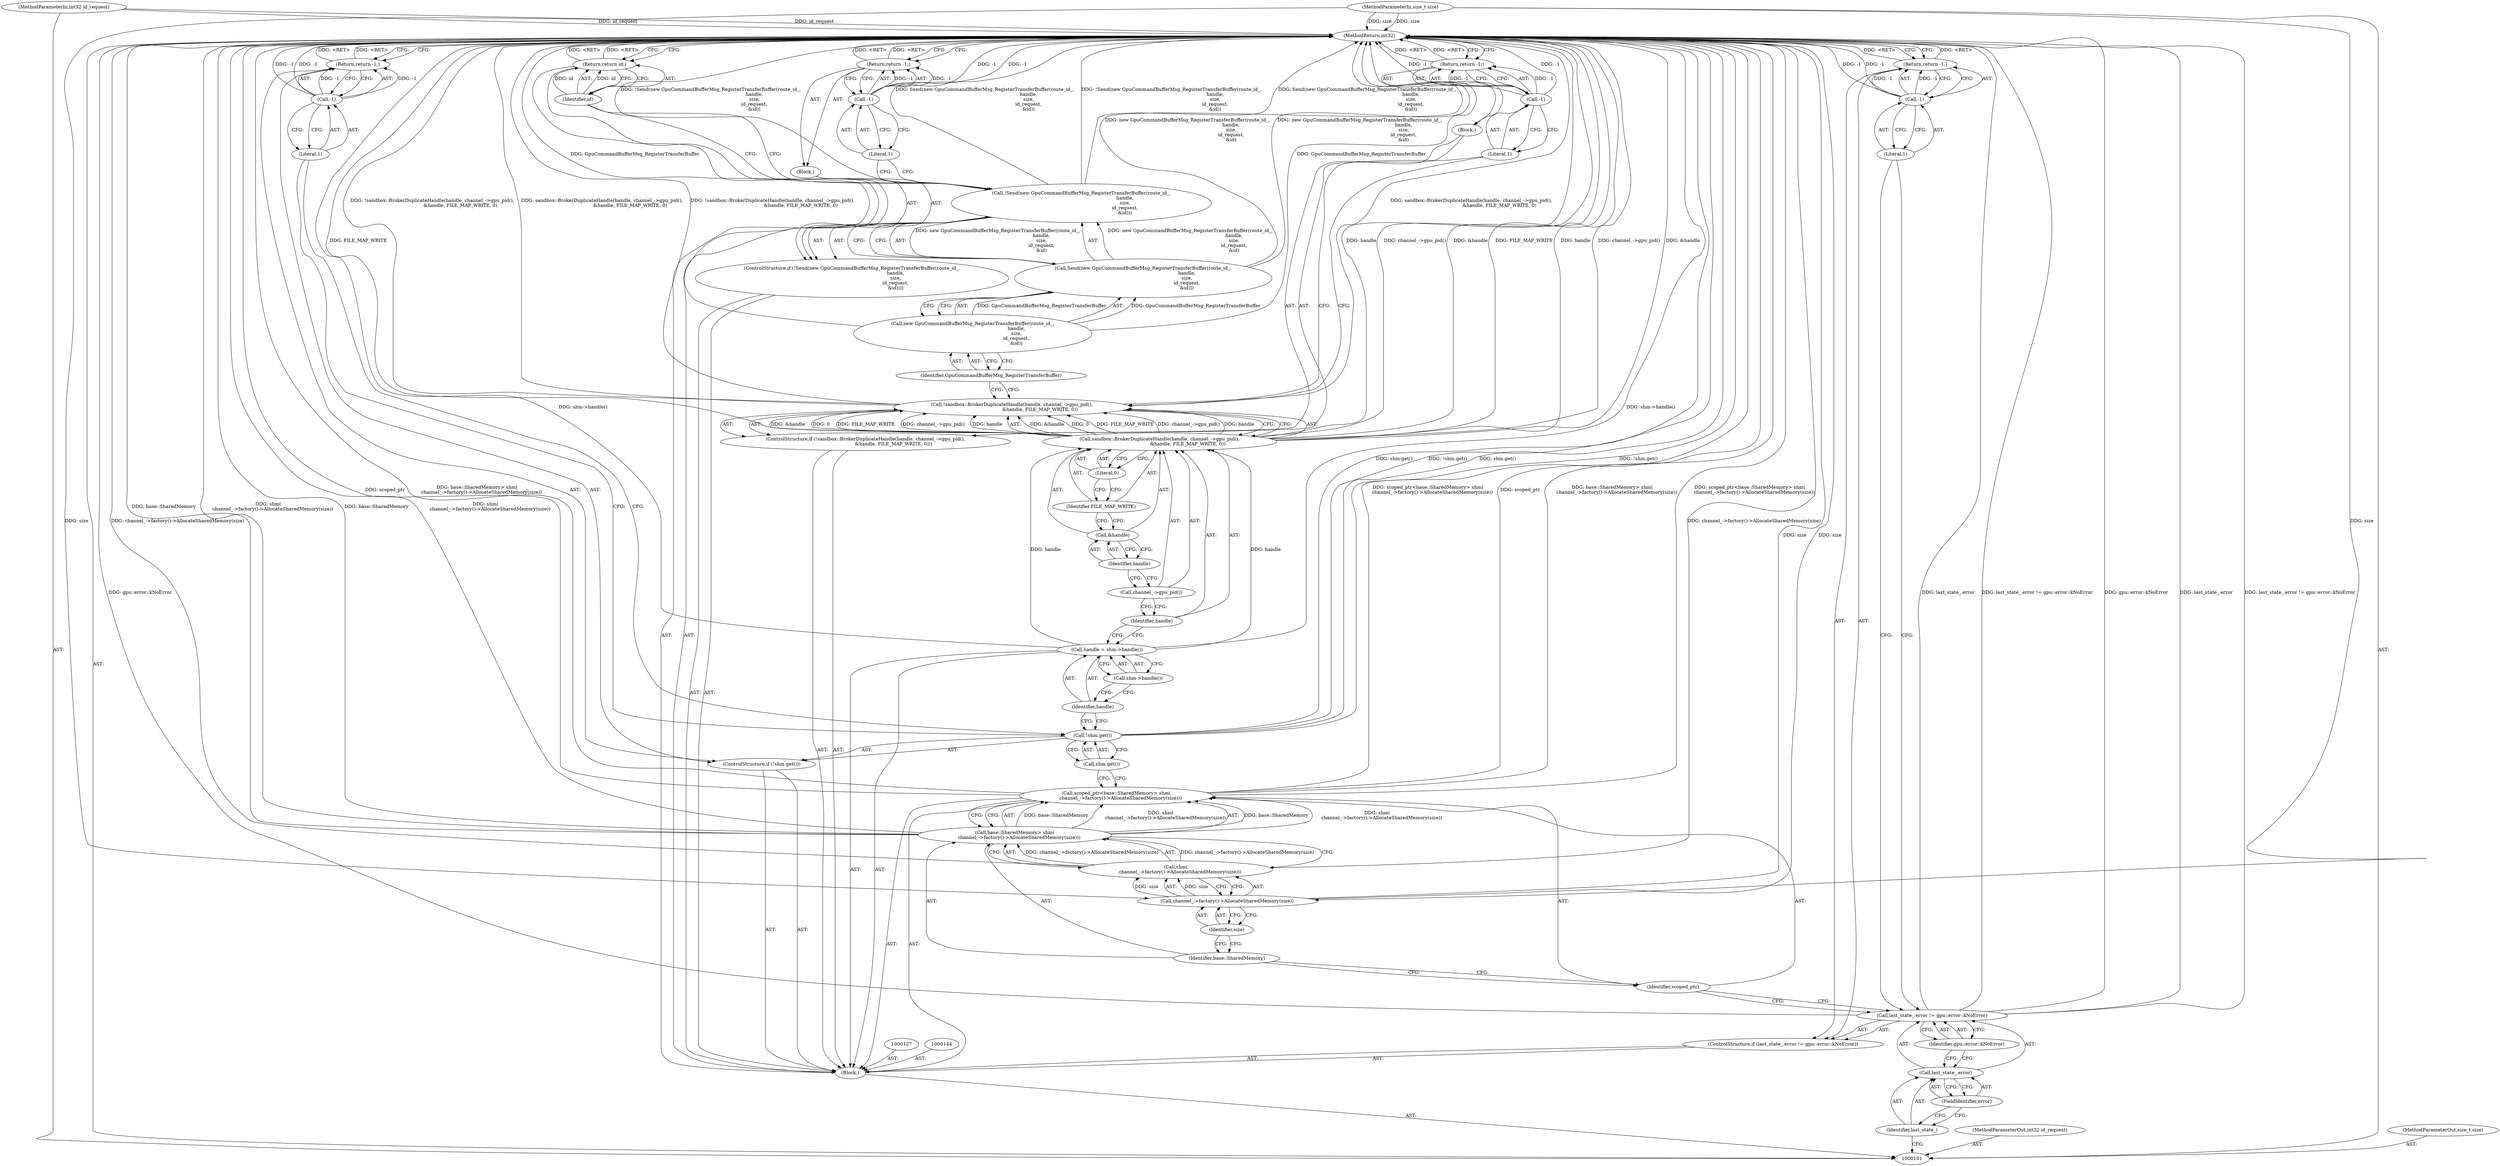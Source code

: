digraph "0_Chrome_cd0bd79d6ebdb72183e6f0833673464cc10b3600_9" {
"1000156" [label="(MethodReturn,int32)"];
"1000128" [label="(Call,handle = shm->handle())"];
"1000129" [label="(Identifier,handle)"];
"1000130" [label="(Call,shm->handle())"];
"1000131" [label="(ControlStructure,if (!sandbox::BrokerDuplicateHandle(handle, channel_->gpu_pid(),\n                                      &handle, FILE_MAP_WRITE, 0)))"];
"1000134" [label="(Identifier,handle)"];
"1000135" [label="(Call,channel_->gpu_pid())"];
"1000132" [label="(Call,!sandbox::BrokerDuplicateHandle(handle, channel_->gpu_pid(),\n                                      &handle, FILE_MAP_WRITE, 0))"];
"1000133" [label="(Call,sandbox::BrokerDuplicateHandle(handle, channel_->gpu_pid(),\n                                      &handle, FILE_MAP_WRITE, 0))"];
"1000136" [label="(Call,&handle)"];
"1000137" [label="(Identifier,handle)"];
"1000138" [label="(Identifier,FILE_MAP_WRITE)"];
"1000139" [label="(Literal,0)"];
"1000140" [label="(Block,)"];
"1000142" [label="(Call,-1)"];
"1000143" [label="(Literal,1)"];
"1000141" [label="(Return,return -1;)"];
"1000103" [label="(MethodParameterIn,int32 id_request)"];
"1000235" [label="(MethodParameterOut,int32 id_request)"];
"1000104" [label="(Block,)"];
"1000102" [label="(MethodParameterIn,size_t size)"];
"1000234" [label="(MethodParameterOut,size_t size)"];
"1000148" [label="(Call,new GpuCommandBufferMsg_RegisterTransferBuffer(route_id_,\n                                                           handle,\n                                                           size,\n                                                           id_request,\n                                                           &id))"];
"1000149" [label="(Identifier,GpuCommandBufferMsg_RegisterTransferBuffer)"];
"1000145" [label="(ControlStructure,if (!Send(new GpuCommandBufferMsg_RegisterTransferBuffer(route_id_,\n                                                           handle,\n                                                           size,\n                                                           id_request,\n                                                           &id))))"];
"1000146" [label="(Call,!Send(new GpuCommandBufferMsg_RegisterTransferBuffer(route_id_,\n                                                           handle,\n                                                           size,\n                                                           id_request,\n                                                           &id)))"];
"1000147" [label="(Call,Send(new GpuCommandBufferMsg_RegisterTransferBuffer(route_id_,\n                                                           handle,\n                                                           size,\n                                                           id_request,\n                                                           &id)))"];
"1000150" [label="(Block,)"];
"1000152" [label="(Call,-1)"];
"1000153" [label="(Literal,1)"];
"1000151" [label="(Return,return -1;)"];
"1000109" [label="(FieldIdentifier,error)"];
"1000105" [label="(ControlStructure,if (last_state_.error != gpu::error::kNoError))"];
"1000110" [label="(Identifier,gpu::error::kNoError)"];
"1000106" [label="(Call,last_state_.error != gpu::error::kNoError)"];
"1000107" [label="(Call,last_state_.error)"];
"1000108" [label="(Identifier,last_state_)"];
"1000154" [label="(Return,return id;)"];
"1000155" [label="(Identifier,id)"];
"1000112" [label="(Call,-1)"];
"1000113" [label="(Literal,1)"];
"1000111" [label="(Return,return -1;)"];
"1000116" [label="(Call,base::SharedMemory> shm(\n      channel_->factory()->AllocateSharedMemory(size)))"];
"1000117" [label="(Identifier,base::SharedMemory)"];
"1000114" [label="(Call,scoped_ptr<base::SharedMemory> shm(\n      channel_->factory()->AllocateSharedMemory(size)))"];
"1000115" [label="(Identifier,scoped_ptr)"];
"1000118" [label="(Call,shm(\n      channel_->factory()->AllocateSharedMemory(size)))"];
"1000120" [label="(Identifier,size)"];
"1000119" [label="(Call,channel_->factory()->AllocateSharedMemory(size))"];
"1000121" [label="(ControlStructure,if (!shm.get()))"];
"1000122" [label="(Call,!shm.get())"];
"1000123" [label="(Call,shm.get())"];
"1000125" [label="(Call,-1)"];
"1000126" [label="(Literal,1)"];
"1000124" [label="(Return,return -1;)"];
"1000156" -> "1000101"  [label="AST: "];
"1000156" -> "1000111"  [label="CFG: "];
"1000156" -> "1000124"  [label="CFG: "];
"1000156" -> "1000141"  [label="CFG: "];
"1000156" -> "1000151"  [label="CFG: "];
"1000156" -> "1000154"  [label="CFG: "];
"1000111" -> "1000156"  [label="DDG: <RET>"];
"1000124" -> "1000156"  [label="DDG: <RET>"];
"1000151" -> "1000156"  [label="DDG: <RET>"];
"1000141" -> "1000156"  [label="DDG: <RET>"];
"1000116" -> "1000156"  [label="DDG: base::SharedMemory"];
"1000116" -> "1000156"  [label="DDG: shm(\n      channel_->factory()->AllocateSharedMemory(size))"];
"1000128" -> "1000156"  [label="DDG: shm->handle()"];
"1000142" -> "1000156"  [label="DDG: -1"];
"1000125" -> "1000156"  [label="DDG: -1"];
"1000106" -> "1000156"  [label="DDG: last_state_.error"];
"1000106" -> "1000156"  [label="DDG: last_state_.error != gpu::error::kNoError"];
"1000106" -> "1000156"  [label="DDG: gpu::error::kNoError"];
"1000114" -> "1000156"  [label="DDG: scoped_ptr<base::SharedMemory> shm(\n      channel_->factory()->AllocateSharedMemory(size))"];
"1000114" -> "1000156"  [label="DDG: scoped_ptr"];
"1000114" -> "1000156"  [label="DDG: base::SharedMemory> shm(\n      channel_->factory()->AllocateSharedMemory(size))"];
"1000152" -> "1000156"  [label="DDG: -1"];
"1000118" -> "1000156"  [label="DDG: channel_->factory()->AllocateSharedMemory(size)"];
"1000146" -> "1000156"  [label="DDG: !Send(new GpuCommandBufferMsg_RegisterTransferBuffer(route_id_,\n                                                           handle,\n                                                           size,\n                                                           id_request,\n                                                           &id))"];
"1000146" -> "1000156"  [label="DDG: Send(new GpuCommandBufferMsg_RegisterTransferBuffer(route_id_,\n                                                           handle,\n                                                           size,\n                                                           id_request,\n                                                           &id))"];
"1000122" -> "1000156"  [label="DDG: shm.get()"];
"1000122" -> "1000156"  [label="DDG: !shm.get()"];
"1000132" -> "1000156"  [label="DDG: !sandbox::BrokerDuplicateHandle(handle, channel_->gpu_pid(),\n                                      &handle, FILE_MAP_WRITE, 0)"];
"1000132" -> "1000156"  [label="DDG: sandbox::BrokerDuplicateHandle(handle, channel_->gpu_pid(),\n                                      &handle, FILE_MAP_WRITE, 0)"];
"1000103" -> "1000156"  [label="DDG: id_request"];
"1000133" -> "1000156"  [label="DDG: handle"];
"1000133" -> "1000156"  [label="DDG: channel_->gpu_pid()"];
"1000133" -> "1000156"  [label="DDG: &handle"];
"1000133" -> "1000156"  [label="DDG: FILE_MAP_WRITE"];
"1000148" -> "1000156"  [label="DDG: GpuCommandBufferMsg_RegisterTransferBuffer"];
"1000147" -> "1000156"  [label="DDG: new GpuCommandBufferMsg_RegisterTransferBuffer(route_id_,\n                                                           handle,\n                                                           size,\n                                                           id_request,\n                                                           &id)"];
"1000102" -> "1000156"  [label="DDG: size"];
"1000112" -> "1000156"  [label="DDG: -1"];
"1000119" -> "1000156"  [label="DDG: size"];
"1000154" -> "1000156"  [label="DDG: <RET>"];
"1000128" -> "1000104"  [label="AST: "];
"1000128" -> "1000130"  [label="CFG: "];
"1000129" -> "1000128"  [label="AST: "];
"1000130" -> "1000128"  [label="AST: "];
"1000134" -> "1000128"  [label="CFG: "];
"1000128" -> "1000156"  [label="DDG: shm->handle()"];
"1000128" -> "1000133"  [label="DDG: handle"];
"1000129" -> "1000128"  [label="AST: "];
"1000129" -> "1000122"  [label="CFG: "];
"1000130" -> "1000129"  [label="CFG: "];
"1000130" -> "1000128"  [label="AST: "];
"1000130" -> "1000129"  [label="CFG: "];
"1000128" -> "1000130"  [label="CFG: "];
"1000131" -> "1000104"  [label="AST: "];
"1000132" -> "1000131"  [label="AST: "];
"1000140" -> "1000131"  [label="AST: "];
"1000134" -> "1000133"  [label="AST: "];
"1000134" -> "1000128"  [label="CFG: "];
"1000135" -> "1000134"  [label="CFG: "];
"1000135" -> "1000133"  [label="AST: "];
"1000135" -> "1000134"  [label="CFG: "];
"1000137" -> "1000135"  [label="CFG: "];
"1000132" -> "1000131"  [label="AST: "];
"1000132" -> "1000133"  [label="CFG: "];
"1000133" -> "1000132"  [label="AST: "];
"1000143" -> "1000132"  [label="CFG: "];
"1000149" -> "1000132"  [label="CFG: "];
"1000132" -> "1000156"  [label="DDG: !sandbox::BrokerDuplicateHandle(handle, channel_->gpu_pid(),\n                                      &handle, FILE_MAP_WRITE, 0)"];
"1000132" -> "1000156"  [label="DDG: sandbox::BrokerDuplicateHandle(handle, channel_->gpu_pid(),\n                                      &handle, FILE_MAP_WRITE, 0)"];
"1000133" -> "1000132"  [label="DDG: &handle"];
"1000133" -> "1000132"  [label="DDG: 0"];
"1000133" -> "1000132"  [label="DDG: FILE_MAP_WRITE"];
"1000133" -> "1000132"  [label="DDG: channel_->gpu_pid()"];
"1000133" -> "1000132"  [label="DDG: handle"];
"1000133" -> "1000132"  [label="AST: "];
"1000133" -> "1000139"  [label="CFG: "];
"1000134" -> "1000133"  [label="AST: "];
"1000135" -> "1000133"  [label="AST: "];
"1000136" -> "1000133"  [label="AST: "];
"1000138" -> "1000133"  [label="AST: "];
"1000139" -> "1000133"  [label="AST: "];
"1000132" -> "1000133"  [label="CFG: "];
"1000133" -> "1000156"  [label="DDG: handle"];
"1000133" -> "1000156"  [label="DDG: channel_->gpu_pid()"];
"1000133" -> "1000156"  [label="DDG: &handle"];
"1000133" -> "1000156"  [label="DDG: FILE_MAP_WRITE"];
"1000133" -> "1000132"  [label="DDG: &handle"];
"1000133" -> "1000132"  [label="DDG: 0"];
"1000133" -> "1000132"  [label="DDG: FILE_MAP_WRITE"];
"1000133" -> "1000132"  [label="DDG: channel_->gpu_pid()"];
"1000133" -> "1000132"  [label="DDG: handle"];
"1000128" -> "1000133"  [label="DDG: handle"];
"1000136" -> "1000133"  [label="AST: "];
"1000136" -> "1000137"  [label="CFG: "];
"1000137" -> "1000136"  [label="AST: "];
"1000138" -> "1000136"  [label="CFG: "];
"1000137" -> "1000136"  [label="AST: "];
"1000137" -> "1000135"  [label="CFG: "];
"1000136" -> "1000137"  [label="CFG: "];
"1000138" -> "1000133"  [label="AST: "];
"1000138" -> "1000136"  [label="CFG: "];
"1000139" -> "1000138"  [label="CFG: "];
"1000139" -> "1000133"  [label="AST: "];
"1000139" -> "1000138"  [label="CFG: "];
"1000133" -> "1000139"  [label="CFG: "];
"1000140" -> "1000131"  [label="AST: "];
"1000141" -> "1000140"  [label="AST: "];
"1000142" -> "1000141"  [label="AST: "];
"1000142" -> "1000143"  [label="CFG: "];
"1000143" -> "1000142"  [label="AST: "];
"1000141" -> "1000142"  [label="CFG: "];
"1000142" -> "1000156"  [label="DDG: -1"];
"1000142" -> "1000141"  [label="DDG: -1"];
"1000143" -> "1000142"  [label="AST: "];
"1000143" -> "1000132"  [label="CFG: "];
"1000142" -> "1000143"  [label="CFG: "];
"1000141" -> "1000140"  [label="AST: "];
"1000141" -> "1000142"  [label="CFG: "];
"1000142" -> "1000141"  [label="AST: "];
"1000156" -> "1000141"  [label="CFG: "];
"1000141" -> "1000156"  [label="DDG: <RET>"];
"1000142" -> "1000141"  [label="DDG: -1"];
"1000103" -> "1000101"  [label="AST: "];
"1000103" -> "1000156"  [label="DDG: id_request"];
"1000235" -> "1000101"  [label="AST: "];
"1000104" -> "1000101"  [label="AST: "];
"1000105" -> "1000104"  [label="AST: "];
"1000114" -> "1000104"  [label="AST: "];
"1000121" -> "1000104"  [label="AST: "];
"1000127" -> "1000104"  [label="AST: "];
"1000128" -> "1000104"  [label="AST: "];
"1000131" -> "1000104"  [label="AST: "];
"1000144" -> "1000104"  [label="AST: "];
"1000145" -> "1000104"  [label="AST: "];
"1000154" -> "1000104"  [label="AST: "];
"1000102" -> "1000101"  [label="AST: "];
"1000102" -> "1000156"  [label="DDG: size"];
"1000102" -> "1000119"  [label="DDG: size"];
"1000234" -> "1000101"  [label="AST: "];
"1000148" -> "1000147"  [label="AST: "];
"1000148" -> "1000149"  [label="CFG: "];
"1000149" -> "1000148"  [label="AST: "];
"1000147" -> "1000148"  [label="CFG: "];
"1000148" -> "1000156"  [label="DDG: GpuCommandBufferMsg_RegisterTransferBuffer"];
"1000148" -> "1000147"  [label="DDG: GpuCommandBufferMsg_RegisterTransferBuffer"];
"1000149" -> "1000148"  [label="AST: "];
"1000149" -> "1000132"  [label="CFG: "];
"1000148" -> "1000149"  [label="CFG: "];
"1000145" -> "1000104"  [label="AST: "];
"1000146" -> "1000145"  [label="AST: "];
"1000150" -> "1000145"  [label="AST: "];
"1000146" -> "1000145"  [label="AST: "];
"1000146" -> "1000147"  [label="CFG: "];
"1000147" -> "1000146"  [label="AST: "];
"1000153" -> "1000146"  [label="CFG: "];
"1000155" -> "1000146"  [label="CFG: "];
"1000146" -> "1000156"  [label="DDG: !Send(new GpuCommandBufferMsg_RegisterTransferBuffer(route_id_,\n                                                           handle,\n                                                           size,\n                                                           id_request,\n                                                           &id))"];
"1000146" -> "1000156"  [label="DDG: Send(new GpuCommandBufferMsg_RegisterTransferBuffer(route_id_,\n                                                           handle,\n                                                           size,\n                                                           id_request,\n                                                           &id))"];
"1000147" -> "1000146"  [label="DDG: new GpuCommandBufferMsg_RegisterTransferBuffer(route_id_,\n                                                           handle,\n                                                           size,\n                                                           id_request,\n                                                           &id)"];
"1000147" -> "1000146"  [label="AST: "];
"1000147" -> "1000148"  [label="CFG: "];
"1000148" -> "1000147"  [label="AST: "];
"1000146" -> "1000147"  [label="CFG: "];
"1000147" -> "1000156"  [label="DDG: new GpuCommandBufferMsg_RegisterTransferBuffer(route_id_,\n                                                           handle,\n                                                           size,\n                                                           id_request,\n                                                           &id)"];
"1000147" -> "1000146"  [label="DDG: new GpuCommandBufferMsg_RegisterTransferBuffer(route_id_,\n                                                           handle,\n                                                           size,\n                                                           id_request,\n                                                           &id)"];
"1000148" -> "1000147"  [label="DDG: GpuCommandBufferMsg_RegisterTransferBuffer"];
"1000150" -> "1000145"  [label="AST: "];
"1000151" -> "1000150"  [label="AST: "];
"1000152" -> "1000151"  [label="AST: "];
"1000152" -> "1000153"  [label="CFG: "];
"1000153" -> "1000152"  [label="AST: "];
"1000151" -> "1000152"  [label="CFG: "];
"1000152" -> "1000156"  [label="DDG: -1"];
"1000152" -> "1000151"  [label="DDG: -1"];
"1000153" -> "1000152"  [label="AST: "];
"1000153" -> "1000146"  [label="CFG: "];
"1000152" -> "1000153"  [label="CFG: "];
"1000151" -> "1000150"  [label="AST: "];
"1000151" -> "1000152"  [label="CFG: "];
"1000152" -> "1000151"  [label="AST: "];
"1000156" -> "1000151"  [label="CFG: "];
"1000151" -> "1000156"  [label="DDG: <RET>"];
"1000152" -> "1000151"  [label="DDG: -1"];
"1000109" -> "1000107"  [label="AST: "];
"1000109" -> "1000108"  [label="CFG: "];
"1000107" -> "1000109"  [label="CFG: "];
"1000105" -> "1000104"  [label="AST: "];
"1000106" -> "1000105"  [label="AST: "];
"1000111" -> "1000105"  [label="AST: "];
"1000110" -> "1000106"  [label="AST: "];
"1000110" -> "1000107"  [label="CFG: "];
"1000106" -> "1000110"  [label="CFG: "];
"1000106" -> "1000105"  [label="AST: "];
"1000106" -> "1000110"  [label="CFG: "];
"1000107" -> "1000106"  [label="AST: "];
"1000110" -> "1000106"  [label="AST: "];
"1000113" -> "1000106"  [label="CFG: "];
"1000115" -> "1000106"  [label="CFG: "];
"1000106" -> "1000156"  [label="DDG: last_state_.error"];
"1000106" -> "1000156"  [label="DDG: last_state_.error != gpu::error::kNoError"];
"1000106" -> "1000156"  [label="DDG: gpu::error::kNoError"];
"1000107" -> "1000106"  [label="AST: "];
"1000107" -> "1000109"  [label="CFG: "];
"1000108" -> "1000107"  [label="AST: "];
"1000109" -> "1000107"  [label="AST: "];
"1000110" -> "1000107"  [label="CFG: "];
"1000108" -> "1000107"  [label="AST: "];
"1000108" -> "1000101"  [label="CFG: "];
"1000109" -> "1000108"  [label="CFG: "];
"1000154" -> "1000104"  [label="AST: "];
"1000154" -> "1000155"  [label="CFG: "];
"1000155" -> "1000154"  [label="AST: "];
"1000156" -> "1000154"  [label="CFG: "];
"1000154" -> "1000156"  [label="DDG: <RET>"];
"1000155" -> "1000154"  [label="DDG: id"];
"1000155" -> "1000154"  [label="AST: "];
"1000155" -> "1000146"  [label="CFG: "];
"1000154" -> "1000155"  [label="CFG: "];
"1000155" -> "1000154"  [label="DDG: id"];
"1000112" -> "1000111"  [label="AST: "];
"1000112" -> "1000113"  [label="CFG: "];
"1000113" -> "1000112"  [label="AST: "];
"1000111" -> "1000112"  [label="CFG: "];
"1000112" -> "1000156"  [label="DDG: -1"];
"1000112" -> "1000111"  [label="DDG: -1"];
"1000113" -> "1000112"  [label="AST: "];
"1000113" -> "1000106"  [label="CFG: "];
"1000112" -> "1000113"  [label="CFG: "];
"1000111" -> "1000105"  [label="AST: "];
"1000111" -> "1000112"  [label="CFG: "];
"1000112" -> "1000111"  [label="AST: "];
"1000156" -> "1000111"  [label="CFG: "];
"1000111" -> "1000156"  [label="DDG: <RET>"];
"1000112" -> "1000111"  [label="DDG: -1"];
"1000116" -> "1000114"  [label="AST: "];
"1000116" -> "1000118"  [label="CFG: "];
"1000117" -> "1000116"  [label="AST: "];
"1000118" -> "1000116"  [label="AST: "];
"1000114" -> "1000116"  [label="CFG: "];
"1000116" -> "1000156"  [label="DDG: base::SharedMemory"];
"1000116" -> "1000156"  [label="DDG: shm(\n      channel_->factory()->AllocateSharedMemory(size))"];
"1000116" -> "1000114"  [label="DDG: base::SharedMemory"];
"1000116" -> "1000114"  [label="DDG: shm(\n      channel_->factory()->AllocateSharedMemory(size))"];
"1000118" -> "1000116"  [label="DDG: channel_->factory()->AllocateSharedMemory(size)"];
"1000117" -> "1000116"  [label="AST: "];
"1000117" -> "1000115"  [label="CFG: "];
"1000120" -> "1000117"  [label="CFG: "];
"1000114" -> "1000104"  [label="AST: "];
"1000114" -> "1000116"  [label="CFG: "];
"1000115" -> "1000114"  [label="AST: "];
"1000116" -> "1000114"  [label="AST: "];
"1000123" -> "1000114"  [label="CFG: "];
"1000114" -> "1000156"  [label="DDG: scoped_ptr<base::SharedMemory> shm(\n      channel_->factory()->AllocateSharedMemory(size))"];
"1000114" -> "1000156"  [label="DDG: scoped_ptr"];
"1000114" -> "1000156"  [label="DDG: base::SharedMemory> shm(\n      channel_->factory()->AllocateSharedMemory(size))"];
"1000116" -> "1000114"  [label="DDG: base::SharedMemory"];
"1000116" -> "1000114"  [label="DDG: shm(\n      channel_->factory()->AllocateSharedMemory(size))"];
"1000115" -> "1000114"  [label="AST: "];
"1000115" -> "1000106"  [label="CFG: "];
"1000117" -> "1000115"  [label="CFG: "];
"1000118" -> "1000116"  [label="AST: "];
"1000118" -> "1000119"  [label="CFG: "];
"1000119" -> "1000118"  [label="AST: "];
"1000116" -> "1000118"  [label="CFG: "];
"1000118" -> "1000156"  [label="DDG: channel_->factory()->AllocateSharedMemory(size)"];
"1000118" -> "1000116"  [label="DDG: channel_->factory()->AllocateSharedMemory(size)"];
"1000119" -> "1000118"  [label="DDG: size"];
"1000120" -> "1000119"  [label="AST: "];
"1000120" -> "1000117"  [label="CFG: "];
"1000119" -> "1000120"  [label="CFG: "];
"1000119" -> "1000118"  [label="AST: "];
"1000119" -> "1000120"  [label="CFG: "];
"1000120" -> "1000119"  [label="AST: "];
"1000118" -> "1000119"  [label="CFG: "];
"1000119" -> "1000156"  [label="DDG: size"];
"1000119" -> "1000118"  [label="DDG: size"];
"1000102" -> "1000119"  [label="DDG: size"];
"1000121" -> "1000104"  [label="AST: "];
"1000122" -> "1000121"  [label="AST: "];
"1000124" -> "1000121"  [label="AST: "];
"1000122" -> "1000121"  [label="AST: "];
"1000122" -> "1000123"  [label="CFG: "];
"1000123" -> "1000122"  [label="AST: "];
"1000126" -> "1000122"  [label="CFG: "];
"1000129" -> "1000122"  [label="CFG: "];
"1000122" -> "1000156"  [label="DDG: shm.get()"];
"1000122" -> "1000156"  [label="DDG: !shm.get()"];
"1000123" -> "1000122"  [label="AST: "];
"1000123" -> "1000114"  [label="CFG: "];
"1000122" -> "1000123"  [label="CFG: "];
"1000125" -> "1000124"  [label="AST: "];
"1000125" -> "1000126"  [label="CFG: "];
"1000126" -> "1000125"  [label="AST: "];
"1000124" -> "1000125"  [label="CFG: "];
"1000125" -> "1000156"  [label="DDG: -1"];
"1000125" -> "1000124"  [label="DDG: -1"];
"1000126" -> "1000125"  [label="AST: "];
"1000126" -> "1000122"  [label="CFG: "];
"1000125" -> "1000126"  [label="CFG: "];
"1000124" -> "1000121"  [label="AST: "];
"1000124" -> "1000125"  [label="CFG: "];
"1000125" -> "1000124"  [label="AST: "];
"1000156" -> "1000124"  [label="CFG: "];
"1000124" -> "1000156"  [label="DDG: <RET>"];
"1000125" -> "1000124"  [label="DDG: -1"];
}
